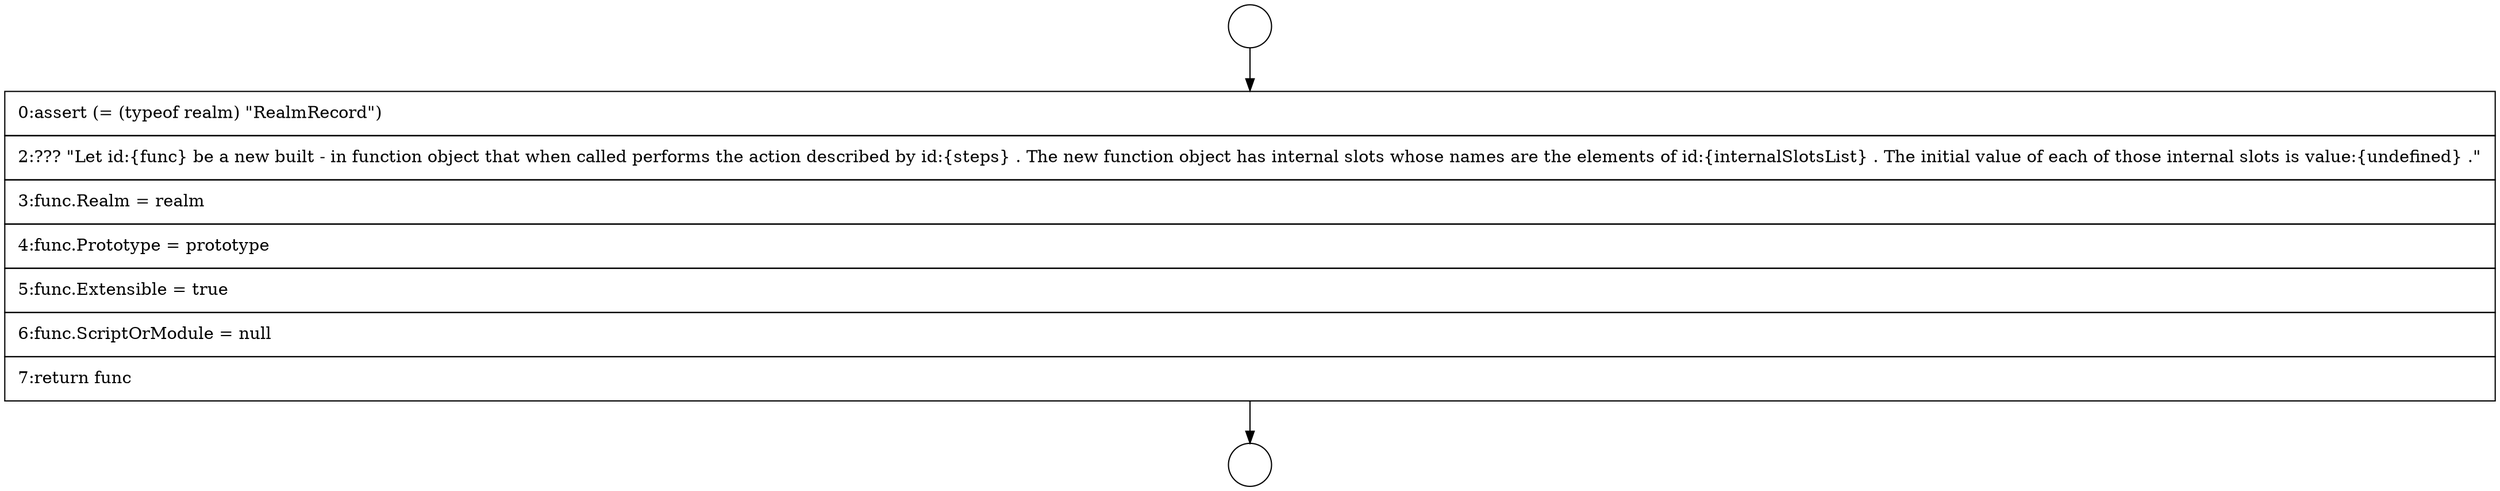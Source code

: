 digraph {
  node2051 [shape=circle label=" " color="black" fillcolor="white" style=filled]
  node2053 [shape=none, margin=0, label=<<font color="black">
    <table border="0" cellborder="1" cellspacing="0" cellpadding="10">
      <tr><td align="left">0:assert (= (typeof realm) &quot;RealmRecord&quot;)</td></tr>
      <tr><td align="left">2:??? &quot;Let id:{func} be a new built - in function object that when called performs the action described by id:{steps} . The new function object has internal slots whose names are the elements of id:{internalSlotsList} . The initial value of each of those internal slots is value:{undefined} .&quot;</td></tr>
      <tr><td align="left">3:func.Realm = realm</td></tr>
      <tr><td align="left">4:func.Prototype = prototype</td></tr>
      <tr><td align="left">5:func.Extensible = true</td></tr>
      <tr><td align="left">6:func.ScriptOrModule = null</td></tr>
      <tr><td align="left">7:return func</td></tr>
    </table>
  </font>> color="black" fillcolor="white" style=filled]
  node2052 [shape=circle label=" " color="black" fillcolor="white" style=filled]
  node2051 -> node2053 [ color="black"]
  node2053 -> node2052 [ color="black"]
}
